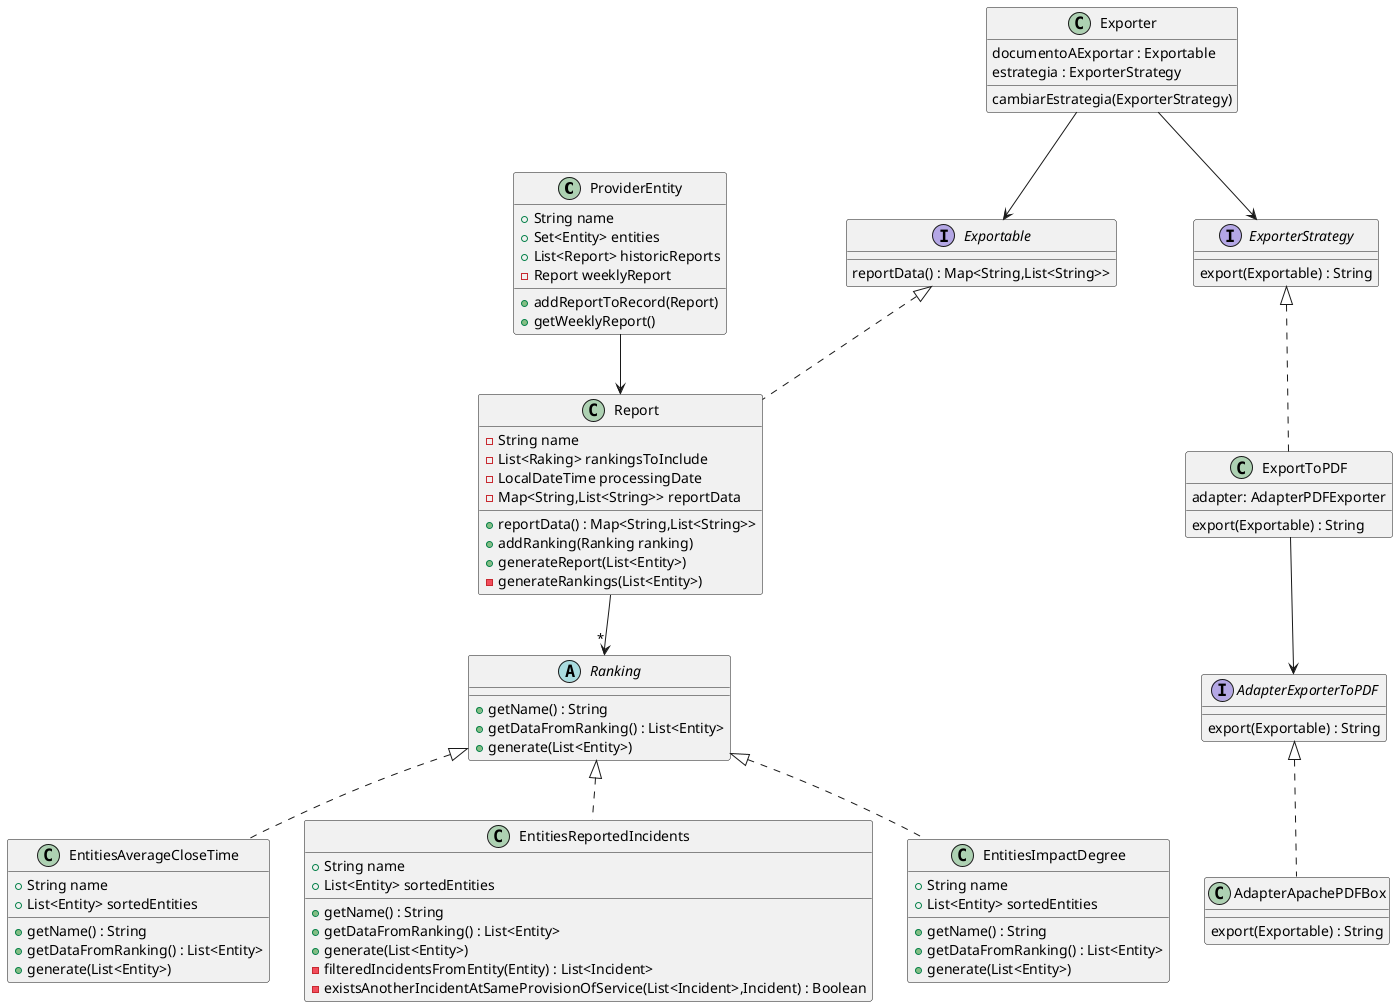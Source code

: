 @startuml


ProviderEntity --> Report
Report -->"*" Ranking



class ProviderEntity {
    +String name
    +Set<Entity> entities
    +List<Report> historicReports
    -Report weeklyReport

   + addReportToRecord(Report)
   + getWeeklyReport()
}


abstract class Ranking {
    +getName() : String
    +getDataFromRanking() : List<Entity>
    +generate(List<Entity>)
}

class EntitiesAverageCloseTime implements Ranking {
    +String name
    +List<Entity> sortedEntities

    +getName() : String
    +getDataFromRanking() : List<Entity>
    +generate(List<Entity>)

}

class EntitiesReportedIncidents implements Ranking{
    +String name
    +List<Entity> sortedEntities

    +getName() : String
    +getDataFromRanking() : List<Entity>
    +generate(List<Entity>)
    -filteredIncidentsFromEntity(Entity) : List<Incident>
    -existsAnotherIncidentAtSameProvisionOfService(List<Incident>,Incident) : Boolean
}

class EntitiesImpactDegree implements Ranking{
    +String name
    +List<Entity> sortedEntities

     +getName() : String
     +getDataFromRanking() : List<Entity>
     +generate(List<Entity>)
}


class Report implements Exportable {
    -String name
    -List<Raking> rankingsToInclude
    -LocalDateTime processingDate
    -Map<String,List<String>> reportData

    +reportData() : Map<String,List<String>>
    +addRanking(Ranking ranking)
    +generateReport(List<Entity>)
    -generateRankings(List<Entity>)
}



' -------abajo extrategia modulo exportador:---------

ExportToPDF --> AdapterExporterToPDF
Exporter --> ExporterStrategy
Exporter --> Exportable

class Exporter {
    documentoAExportar : Exportable
    estrategia : ExporterStrategy
    cambiarEstrategia(ExporterStrategy)
}

interface Exportable {
    reportData() : Map<String,List<String>>
}

interface ExporterStrategy {
     export(Exportable) : String
}

class ExportToPDF implements  ExporterStrategy {

    adapter: AdapterPDFExporter
    export(Exportable) : String
}

interface AdapterExporterToPDF {
export(Exportable) : String
}

class AdapterApachePDFBox implements AdapterExporterToPDF{
    export(Exportable) : String
}

@enduml

